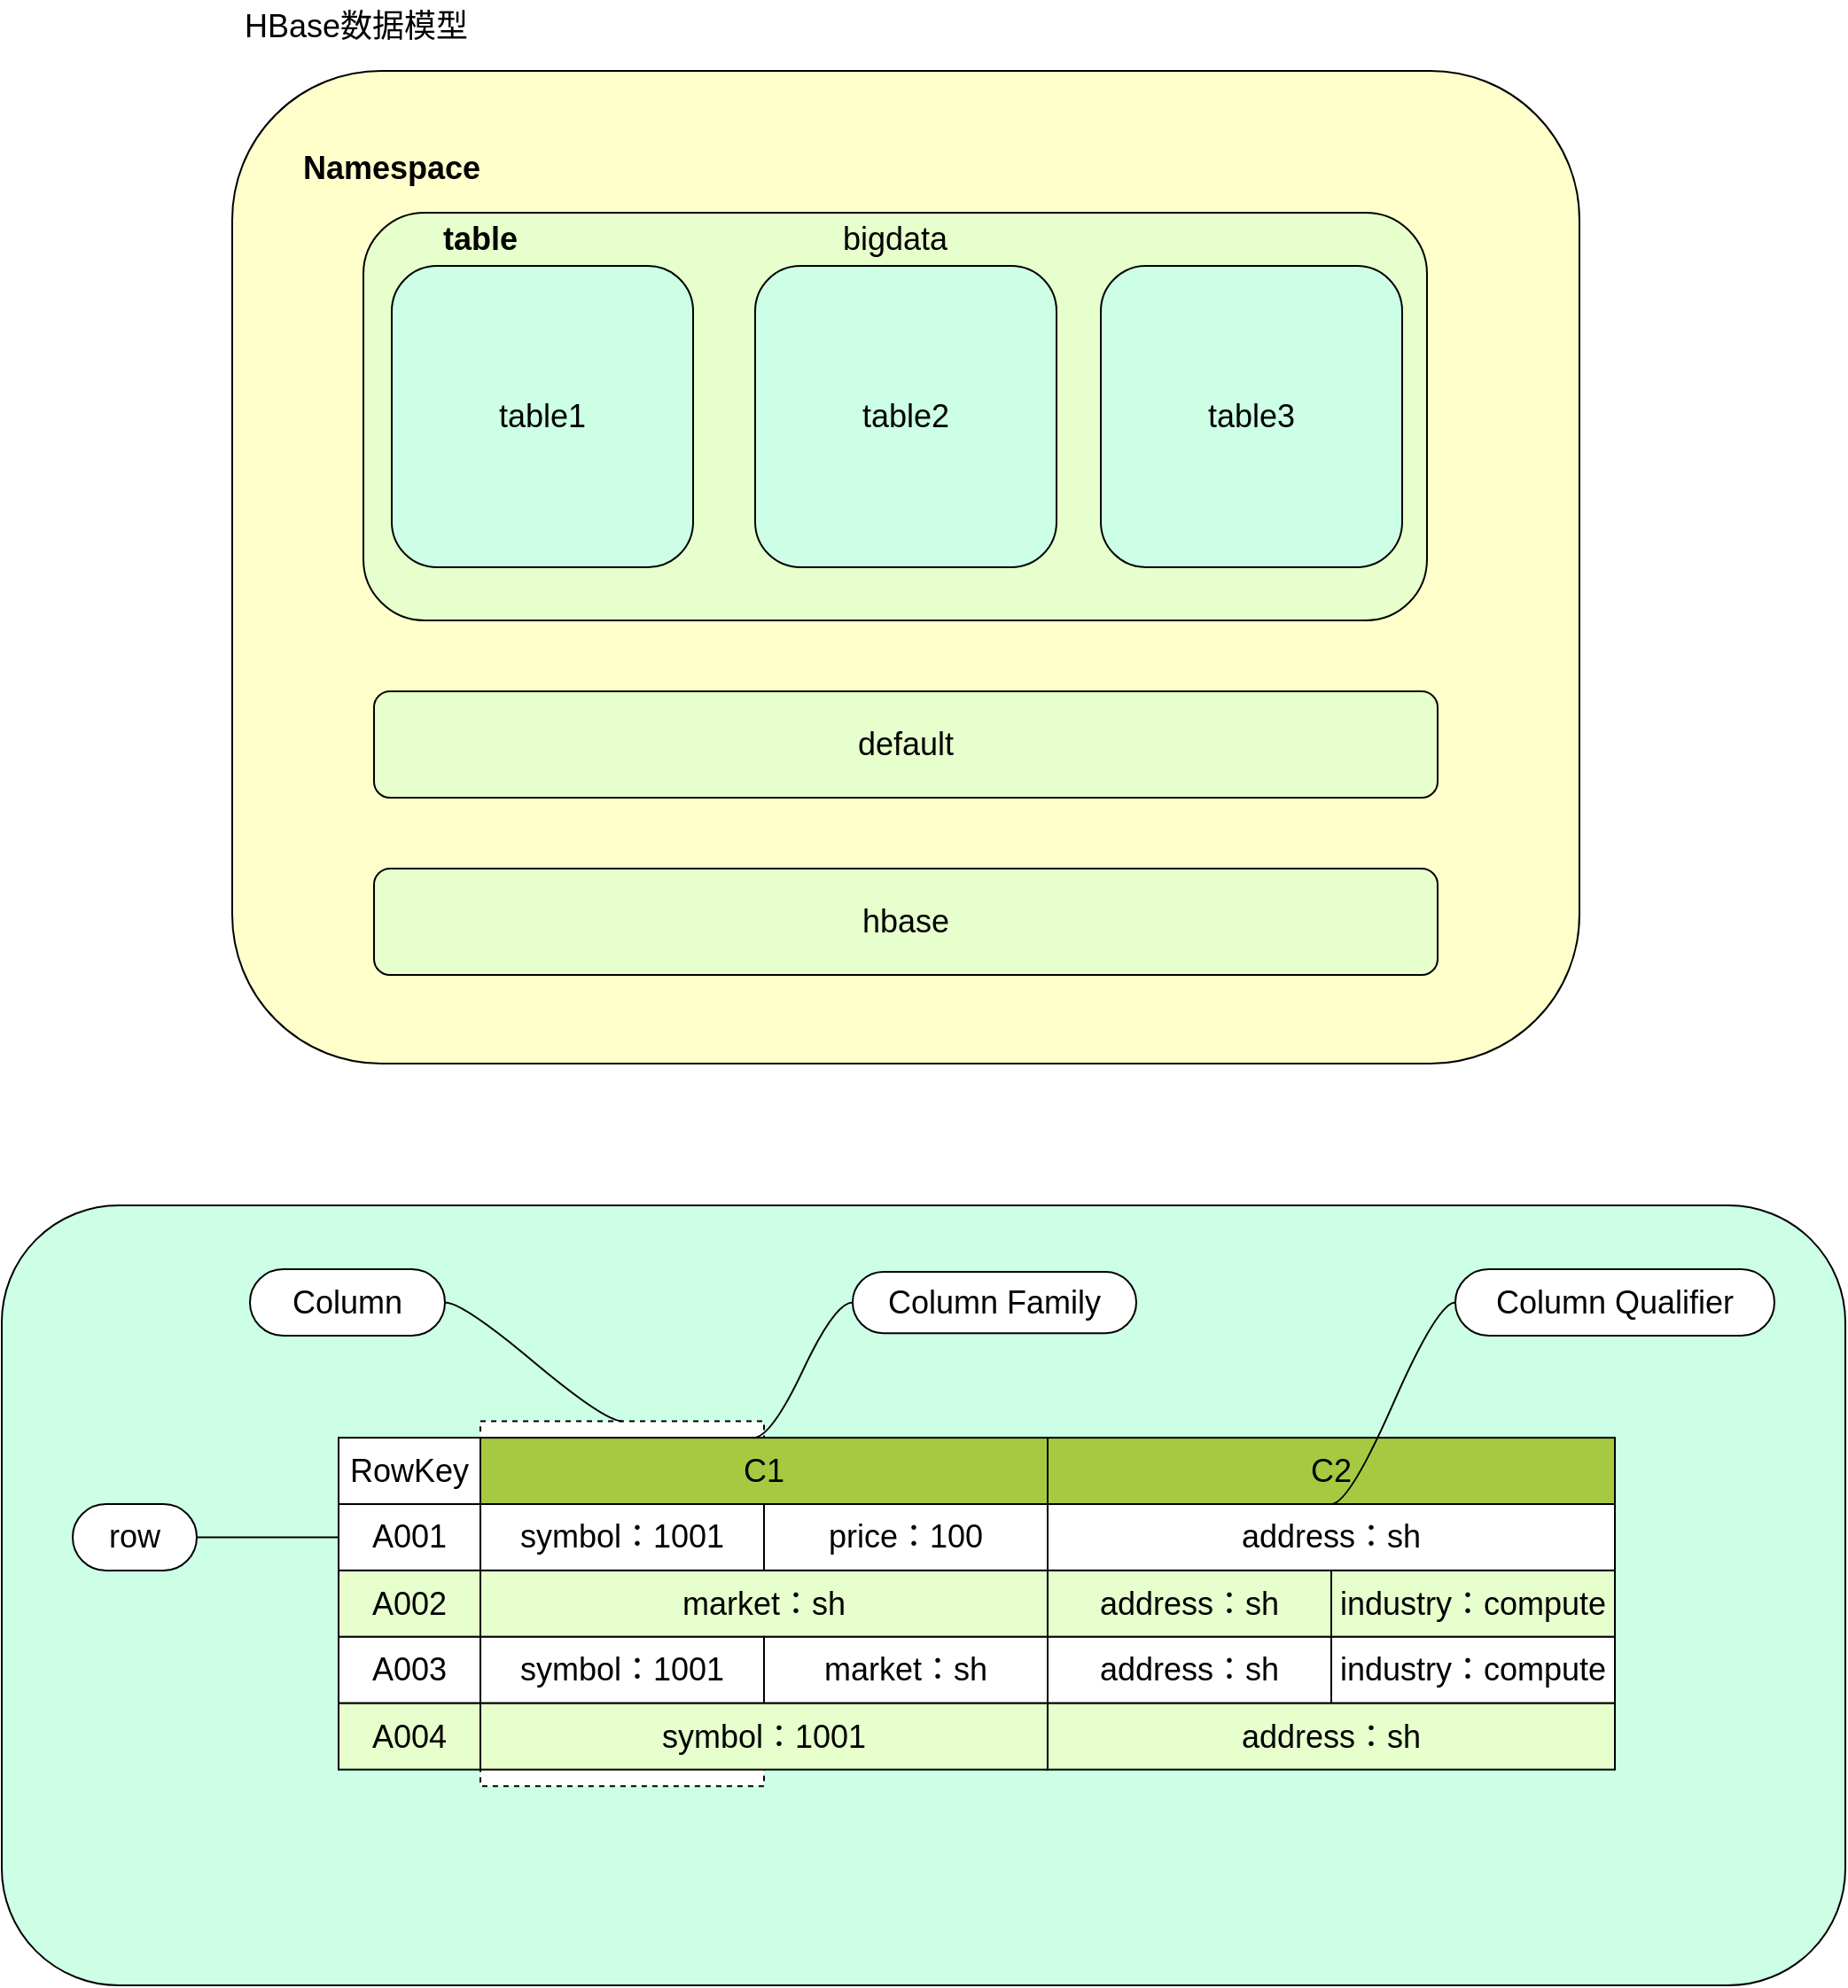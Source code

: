 <mxfile version="22.1.17" type="github" pages="6">
  <diagram name="hbase数据模型" id="8cgrmLcbq0KiKvhiipVd">
    <mxGraphModel dx="2572" dy="1115" grid="1" gridSize="10" guides="1" tooltips="1" connect="1" arrows="1" fold="1" page="1" pageScale="1" pageWidth="827" pageHeight="1169" math="0" shadow="0">
      <root>
        <mxCell id="0" />
        <mxCell id="1" parent="0" />
        <mxCell id="kyXKzNRfWpc8Jk6LLHsm-167" value="" style="group" vertex="1" connectable="0" parent="1">
          <mxGeometry x="-90" y="680" width="1040" height="440" as="geometry" />
        </mxCell>
        <mxCell id="kyXKzNRfWpc8Jk6LLHsm-166" value="" style="rounded=1;whiteSpace=wrap;html=1;fillColor=#CCFFE6;" vertex="1" parent="kyXKzNRfWpc8Jk6LLHsm-167">
          <mxGeometry width="1040" height="440" as="geometry" />
        </mxCell>
        <mxCell id="kyXKzNRfWpc8Jk6LLHsm-162" value="" style="rounded=0;whiteSpace=wrap;html=1;dashed=1;" vertex="1" parent="kyXKzNRfWpc8Jk6LLHsm-167">
          <mxGeometry x="270" y="121.702" width="160" height="205.957" as="geometry" />
        </mxCell>
        <mxCell id="kyXKzNRfWpc8Jk6LLHsm-150" value="" style="group" vertex="1" connectable="0" parent="kyXKzNRfWpc8Jk6LLHsm-167">
          <mxGeometry x="190" y="131.064" width="720" height="187.234" as="geometry" />
        </mxCell>
        <mxCell id="kyXKzNRfWpc8Jk6LLHsm-119" value="&lt;font style=&quot;font-size: 18px;&quot;&gt;C1&lt;/font&gt;" style="rounded=0;whiteSpace=wrap;html=1;fillColor=#A7C942;" vertex="1" parent="kyXKzNRfWpc8Jk6LLHsm-150">
          <mxGeometry x="80" width="320" height="37.447" as="geometry" />
        </mxCell>
        <mxCell id="kyXKzNRfWpc8Jk6LLHsm-122" value="&lt;font style=&quot;font-size: 18px;&quot;&gt;symbol：1001&lt;/font&gt;" style="rounded=0;whiteSpace=wrap;html=1;" vertex="1" parent="kyXKzNRfWpc8Jk6LLHsm-150">
          <mxGeometry x="80" y="37.447" width="160" height="37.447" as="geometry" />
        </mxCell>
        <mxCell id="kyXKzNRfWpc8Jk6LLHsm-123" value="&lt;font style=&quot;font-size: 18px;&quot;&gt;price：100&lt;/font&gt;" style="rounded=0;whiteSpace=wrap;html=1;" vertex="1" parent="kyXKzNRfWpc8Jk6LLHsm-150">
          <mxGeometry x="240" y="37.447" width="160" height="37.447" as="geometry" />
        </mxCell>
        <mxCell id="kyXKzNRfWpc8Jk6LLHsm-127" value="A001" style="rounded=0;whiteSpace=wrap;html=1;fontSize=18;" vertex="1" parent="kyXKzNRfWpc8Jk6LLHsm-150">
          <mxGeometry y="37.447" width="80" height="37.447" as="geometry" />
        </mxCell>
        <mxCell id="kyXKzNRfWpc8Jk6LLHsm-128" value="A002" style="rounded=0;whiteSpace=wrap;html=1;fontSize=18;fillColor=#E6FFCC;" vertex="1" parent="kyXKzNRfWpc8Jk6LLHsm-150">
          <mxGeometry y="74.894" width="80" height="37.447" as="geometry" />
        </mxCell>
        <mxCell id="kyXKzNRfWpc8Jk6LLHsm-129" value="A003" style="rounded=0;whiteSpace=wrap;html=1;fontSize=18;" vertex="1" parent="kyXKzNRfWpc8Jk6LLHsm-150">
          <mxGeometry y="112.34" width="80" height="37.447" as="geometry" />
        </mxCell>
        <mxCell id="kyXKzNRfWpc8Jk6LLHsm-130" value="A004" style="rounded=0;whiteSpace=wrap;html=1;fontSize=18;fillColor=#E6FFCC;" vertex="1" parent="kyXKzNRfWpc8Jk6LLHsm-150">
          <mxGeometry y="149.787" width="80" height="37.447" as="geometry" />
        </mxCell>
        <mxCell id="kyXKzNRfWpc8Jk6LLHsm-132" value="&lt;font style=&quot;font-size: 18px;&quot;&gt;market：sh&lt;/font&gt;" style="rounded=0;whiteSpace=wrap;html=1;fillColor=#E6FFCC;" vertex="1" parent="kyXKzNRfWpc8Jk6LLHsm-150">
          <mxGeometry x="80" y="74.894" width="320" height="37.447" as="geometry" />
        </mxCell>
        <mxCell id="kyXKzNRfWpc8Jk6LLHsm-136" value="&lt;font style=&quot;font-size: 18px;&quot;&gt;symbol：1001&lt;/font&gt;" style="rounded=0;whiteSpace=wrap;html=1;" vertex="1" parent="kyXKzNRfWpc8Jk6LLHsm-150">
          <mxGeometry x="80" y="112.34" width="160" height="37.447" as="geometry" />
        </mxCell>
        <mxCell id="kyXKzNRfWpc8Jk6LLHsm-137" value="&lt;font style=&quot;font-size: 18px;&quot;&gt;market：sh&lt;/font&gt;" style="rounded=0;whiteSpace=wrap;html=1;" vertex="1" parent="kyXKzNRfWpc8Jk6LLHsm-150">
          <mxGeometry x="240" y="112.34" width="160" height="37.447" as="geometry" />
        </mxCell>
        <mxCell id="kyXKzNRfWpc8Jk6LLHsm-144" value="&lt;font style=&quot;font-size: 18px;&quot;&gt;symbol：1001&lt;/font&gt;" style="rounded=0;whiteSpace=wrap;html=1;fillColor=#E6FFCC;" vertex="1" parent="kyXKzNRfWpc8Jk6LLHsm-150">
          <mxGeometry x="80" y="149.787" width="320" height="37.447" as="geometry" />
        </mxCell>
        <mxCell id="kyXKzNRfWpc8Jk6LLHsm-147" value="&lt;font style=&quot;font-size: 18px;&quot;&gt;RowKey&lt;/font&gt;" style="rounded=0;whiteSpace=wrap;html=1;" vertex="1" parent="kyXKzNRfWpc8Jk6LLHsm-150">
          <mxGeometry width="80" height="37.447" as="geometry" />
        </mxCell>
        <mxCell id="kyXKzNRfWpc8Jk6LLHsm-149" value="" style="group" vertex="1" connectable="0" parent="kyXKzNRfWpc8Jk6LLHsm-150">
          <mxGeometry x="400" width="320" height="187.234" as="geometry" />
        </mxCell>
        <mxCell id="kyXKzNRfWpc8Jk6LLHsm-121" value="&lt;font style=&quot;font-size: 18px;&quot;&gt;C2&lt;/font&gt;" style="rounded=0;whiteSpace=wrap;html=1;fillColor=#A7C942;" vertex="1" parent="kyXKzNRfWpc8Jk6LLHsm-149">
          <mxGeometry width="320" height="37.447" as="geometry" />
        </mxCell>
        <mxCell id="kyXKzNRfWpc8Jk6LLHsm-126" value="&lt;font style=&quot;font-size: 18px;&quot;&gt;address：sh&lt;/font&gt;" style="rounded=0;whiteSpace=wrap;html=1;" vertex="1" parent="kyXKzNRfWpc8Jk6LLHsm-149">
          <mxGeometry y="37.447" width="320" height="37.447" as="geometry" />
        </mxCell>
        <mxCell id="kyXKzNRfWpc8Jk6LLHsm-134" value="&lt;font style=&quot;font-size: 18px;&quot;&gt;address：sh&lt;/font&gt;" style="rounded=0;whiteSpace=wrap;html=1;fillColor=#E6FFCC;" vertex="1" parent="kyXKzNRfWpc8Jk6LLHsm-149">
          <mxGeometry y="74.894" width="160" height="37.447" as="geometry" />
        </mxCell>
        <mxCell id="kyXKzNRfWpc8Jk6LLHsm-135" value="&lt;font style=&quot;font-size: 18px;&quot;&gt;industry：compute&lt;/font&gt;" style="rounded=0;whiteSpace=wrap;html=1;fillColor=#E6FFCC;" vertex="1" parent="kyXKzNRfWpc8Jk6LLHsm-149">
          <mxGeometry x="160" y="74.894" width="160" height="37.447" as="geometry" />
        </mxCell>
        <mxCell id="kyXKzNRfWpc8Jk6LLHsm-140" value="&lt;font style=&quot;font-size: 18px;&quot;&gt;address：sh&lt;/font&gt;" style="rounded=0;whiteSpace=wrap;html=1;" vertex="1" parent="kyXKzNRfWpc8Jk6LLHsm-149">
          <mxGeometry y="112.34" width="160" height="37.447" as="geometry" />
        </mxCell>
        <mxCell id="kyXKzNRfWpc8Jk6LLHsm-141" value="&lt;font style=&quot;font-size: 18px;&quot;&gt;industry：compute&lt;/font&gt;" style="rounded=0;whiteSpace=wrap;html=1;" vertex="1" parent="kyXKzNRfWpc8Jk6LLHsm-149">
          <mxGeometry x="160" y="112.34" width="160" height="37.447" as="geometry" />
        </mxCell>
        <mxCell id="kyXKzNRfWpc8Jk6LLHsm-146" value="&lt;font style=&quot;font-size: 18px;&quot;&gt;address：sh&lt;/font&gt;" style="rounded=0;whiteSpace=wrap;html=1;fillColor=#E6FFCC;" vertex="1" parent="kyXKzNRfWpc8Jk6LLHsm-149">
          <mxGeometry y="149.787" width="320" height="37.447" as="geometry" />
        </mxCell>
        <mxCell id="kyXKzNRfWpc8Jk6LLHsm-154" value="&lt;font style=&quot;font-size: 18px;&quot;&gt;row&lt;/font&gt;" style="whiteSpace=wrap;html=1;rounded=1;arcSize=50;align=center;verticalAlign=middle;strokeWidth=1;autosize=1;spacing=4;treeFolding=1;treeMoving=1;newEdgeStyle={&quot;edgeStyle&quot;:&quot;entityRelationEdgeStyle&quot;,&quot;startArrow&quot;:&quot;none&quot;,&quot;endArrow&quot;:&quot;none&quot;,&quot;segment&quot;:10,&quot;curved&quot;:1,&quot;sourcePerimeterSpacing&quot;:0,&quot;targetPerimeterSpacing&quot;:0};" vertex="1" parent="kyXKzNRfWpc8Jk6LLHsm-167">
          <mxGeometry x="40" y="168.511" width="70" height="37.447" as="geometry" />
        </mxCell>
        <mxCell id="kyXKzNRfWpc8Jk6LLHsm-155" value="" style="edgeStyle=entityRelationEdgeStyle;startArrow=none;endArrow=none;segment=10;curved=1;sourcePerimeterSpacing=0;targetPerimeterSpacing=0;rounded=0;exitX=0;exitY=0.5;exitDx=0;exitDy=0;" edge="1" target="kyXKzNRfWpc8Jk6LLHsm-154" parent="kyXKzNRfWpc8Jk6LLHsm-167" source="kyXKzNRfWpc8Jk6LLHsm-127">
          <mxGeometry relative="1" as="geometry">
            <mxPoint x="410" y="440" as="sourcePoint" />
            <Array as="points">
              <mxPoint x="380" y="440" />
              <mxPoint x="340" y="440" />
            </Array>
          </mxGeometry>
        </mxCell>
        <mxCell id="kyXKzNRfWpc8Jk6LLHsm-156" value="&lt;p data-pm-slice=&quot;1 1 []&quot;&gt;&lt;font style=&quot;font-size: 18px;&quot;&gt;Column Family&lt;/font&gt;&lt;/p&gt;" style="whiteSpace=wrap;html=1;rounded=1;arcSize=50;align=center;verticalAlign=middle;strokeWidth=1;autosize=1;spacing=4;treeFolding=1;treeMoving=1;newEdgeStyle={&quot;edgeStyle&quot;:&quot;entityRelationEdgeStyle&quot;,&quot;startArrow&quot;:&quot;none&quot;,&quot;endArrow&quot;:&quot;none&quot;,&quot;segment&quot;:10,&quot;curved&quot;:1,&quot;sourcePerimeterSpacing&quot;:0,&quot;targetPerimeterSpacing&quot;:0};" vertex="1" parent="kyXKzNRfWpc8Jk6LLHsm-167">
          <mxGeometry x="480" y="37.447" width="160" height="34.638" as="geometry" />
        </mxCell>
        <mxCell id="kyXKzNRfWpc8Jk6LLHsm-157" value="" style="edgeStyle=entityRelationEdgeStyle;startArrow=none;endArrow=none;segment=10;curved=1;sourcePerimeterSpacing=0;targetPerimeterSpacing=0;rounded=0;exitX=0.5;exitY=0;exitDx=0;exitDy=0;" edge="1" target="kyXKzNRfWpc8Jk6LLHsm-156" parent="kyXKzNRfWpc8Jk6LLHsm-167">
          <mxGeometry relative="1" as="geometry">
            <mxPoint x="424" y="131.064" as="sourcePoint" />
          </mxGeometry>
        </mxCell>
        <mxCell id="kyXKzNRfWpc8Jk6LLHsm-158" value="&lt;p data-pm-slice=&quot;1 1 []&quot;&gt;&lt;font style=&quot;font-size: 18px;&quot;&gt;Column Qualifier&lt;/font&gt;&lt;/p&gt;" style="whiteSpace=wrap;html=1;rounded=1;arcSize=50;align=center;verticalAlign=middle;strokeWidth=1;autosize=1;spacing=4;treeFolding=1;treeMoving=1;newEdgeStyle={&quot;edgeStyle&quot;:&quot;entityRelationEdgeStyle&quot;,&quot;startArrow&quot;:&quot;none&quot;,&quot;endArrow&quot;:&quot;none&quot;,&quot;segment&quot;:10,&quot;curved&quot;:1,&quot;sourcePerimeterSpacing&quot;:0,&quot;targetPerimeterSpacing&quot;:0};" vertex="1" parent="kyXKzNRfWpc8Jk6LLHsm-167">
          <mxGeometry x="820" y="36.043" width="180" height="37.447" as="geometry" />
        </mxCell>
        <mxCell id="kyXKzNRfWpc8Jk6LLHsm-159" value="" style="edgeStyle=entityRelationEdgeStyle;startArrow=none;endArrow=none;segment=10;curved=1;sourcePerimeterSpacing=0;targetPerimeterSpacing=0;rounded=0;exitX=0.5;exitY=1;exitDx=0;exitDy=0;" edge="1" target="kyXKzNRfWpc8Jk6LLHsm-158" parent="kyXKzNRfWpc8Jk6LLHsm-167" source="kyXKzNRfWpc8Jk6LLHsm-121">
          <mxGeometry relative="1" as="geometry">
            <mxPoint x="360" y="104.851" as="sourcePoint" />
            <Array as="points">
              <mxPoint x="680" y="65.532" />
            </Array>
          </mxGeometry>
        </mxCell>
        <mxCell id="kyXKzNRfWpc8Jk6LLHsm-164" value="&lt;font style=&quot;font-size: 18px;&quot;&gt;Column&lt;/font&gt;" style="whiteSpace=wrap;html=1;rounded=1;arcSize=50;align=center;verticalAlign=middle;strokeWidth=1;autosize=1;spacing=4;treeFolding=1;treeMoving=1;newEdgeStyle={&quot;edgeStyle&quot;:&quot;entityRelationEdgeStyle&quot;,&quot;startArrow&quot;:&quot;none&quot;,&quot;endArrow&quot;:&quot;none&quot;,&quot;segment&quot;:10,&quot;curved&quot;:1,&quot;sourcePerimeterSpacing&quot;:0,&quot;targetPerimeterSpacing&quot;:0};" vertex="1" parent="kyXKzNRfWpc8Jk6LLHsm-167">
          <mxGeometry x="140" y="36.043" width="110" height="37.447" as="geometry" />
        </mxCell>
        <mxCell id="kyXKzNRfWpc8Jk6LLHsm-165" value="" style="edgeStyle=entityRelationEdgeStyle;startArrow=none;endArrow=none;segment=10;curved=1;sourcePerimeterSpacing=0;targetPerimeterSpacing=0;rounded=0;exitX=0.5;exitY=0;exitDx=0;exitDy=0;" edge="1" target="kyXKzNRfWpc8Jk6LLHsm-164" parent="kyXKzNRfWpc8Jk6LLHsm-167" source="kyXKzNRfWpc8Jk6LLHsm-162">
          <mxGeometry relative="1" as="geometry">
            <mxPoint x="335" y="73.957" as="sourcePoint" />
          </mxGeometry>
        </mxCell>
        <mxCell id="kyXKzNRfWpc8Jk6LLHsm-1" value="" style="rounded=1;whiteSpace=wrap;html=1;fillColor=#FFFFCC;" vertex="1" parent="1">
          <mxGeometry x="40" y="40" width="760" height="560" as="geometry" />
        </mxCell>
        <mxCell id="kyXKzNRfWpc8Jk6LLHsm-2" value="&lt;font style=&quot;font-size: 18px;&quot;&gt;HBase数据模型&lt;/font&gt;" style="text;html=1;strokeColor=none;fillColor=none;align=center;verticalAlign=middle;whiteSpace=wrap;rounded=0;" vertex="1" parent="1">
          <mxGeometry x="40" width="140" height="30" as="geometry" />
        </mxCell>
        <mxCell id="kyXKzNRfWpc8Jk6LLHsm-3" value="&lt;font style=&quot;font-size: 18px;&quot;&gt;&lt;b&gt;Namespace&lt;/b&gt;&lt;/font&gt;" style="text;html=1;strokeColor=none;fillColor=none;align=center;verticalAlign=middle;whiteSpace=wrap;rounded=0;" vertex="1" parent="1">
          <mxGeometry x="80" y="80" width="100" height="30" as="geometry" />
        </mxCell>
        <mxCell id="kyXKzNRfWpc8Jk6LLHsm-4" value="&lt;font style=&quot;font-size: 18px;&quot;&gt;hbase&lt;/font&gt;" style="rounded=1;whiteSpace=wrap;html=1;fillColor=#E6FFCC;" vertex="1" parent="1">
          <mxGeometry x="120" y="490" width="600" height="60" as="geometry" />
        </mxCell>
        <mxCell id="kyXKzNRfWpc8Jk6LLHsm-5" value="&lt;font style=&quot;font-size: 18px;&quot;&gt;default&lt;/font&gt;" style="rounded=1;whiteSpace=wrap;html=1;fillColor=#E6FFCC;" vertex="1" parent="1">
          <mxGeometry x="120" y="390" width="600" height="60" as="geometry" />
        </mxCell>
        <mxCell id="kyXKzNRfWpc8Jk6LLHsm-6" value="" style="rounded=1;whiteSpace=wrap;html=1;fillColor=#E6FFCC;" vertex="1" parent="1">
          <mxGeometry x="114" y="120" width="600" height="230" as="geometry" />
        </mxCell>
        <mxCell id="kyXKzNRfWpc8Jk6LLHsm-7" value="&lt;font style=&quot;font-size: 18px;&quot;&gt;bigdata&lt;/font&gt;" style="text;html=1;strokeColor=none;fillColor=none;align=center;verticalAlign=middle;whiteSpace=wrap;rounded=0;" vertex="1" parent="1">
          <mxGeometry x="384" y="120" width="60" height="30" as="geometry" />
        </mxCell>
        <mxCell id="kyXKzNRfWpc8Jk6LLHsm-9" value="&lt;font style=&quot;font-size: 18px;&quot;&gt;table1&lt;/font&gt;" style="rounded=1;whiteSpace=wrap;html=1;fillColor=#CCFFE6;" vertex="1" parent="1">
          <mxGeometry x="130" y="150" width="170" height="170" as="geometry" />
        </mxCell>
        <mxCell id="kyXKzNRfWpc8Jk6LLHsm-11" value="&lt;font style=&quot;font-size: 18px;&quot;&gt;&lt;b&gt;table&lt;/b&gt;&lt;/font&gt;" style="text;html=1;strokeColor=none;fillColor=none;align=center;verticalAlign=middle;whiteSpace=wrap;rounded=0;" vertex="1" parent="1">
          <mxGeometry x="150" y="120" width="60" height="30" as="geometry" />
        </mxCell>
        <mxCell id="kyXKzNRfWpc8Jk6LLHsm-74" value="&lt;font style=&quot;font-size: 18px;&quot;&gt;table2&lt;/font&gt;" style="rounded=1;whiteSpace=wrap;html=1;fillColor=#CCFFE6;" vertex="1" parent="1">
          <mxGeometry x="335" y="150" width="170" height="170" as="geometry" />
        </mxCell>
        <mxCell id="kyXKzNRfWpc8Jk6LLHsm-75" value="&lt;font style=&quot;font-size: 18px;&quot;&gt;table3&lt;/font&gt;" style="rounded=1;whiteSpace=wrap;html=1;fillColor=#CCFFE6;" vertex="1" parent="1">
          <mxGeometry x="530" y="150" width="170" height="170" as="geometry" />
        </mxCell>
      </root>
    </mxGraphModel>
  </diagram>
  <diagram id="vk2pJ3WZoUnN4YFYeQO2" name="hbase基础架构">
    <mxGraphModel dx="960" dy="1782" grid="1" gridSize="10" guides="1" tooltips="1" connect="1" arrows="1" fold="1" page="1" pageScale="1" pageWidth="827" pageHeight="1169" math="0" shadow="0">
      <root>
        <mxCell id="0" />
        <mxCell id="1" parent="0" />
        <mxCell id="NspbnQ1B0WOLYaC5rCaX-32" value="" style="rounded=1;whiteSpace=wrap;html=1;fillColor=#dae8fc;strokeColor=#6c8ebf;" vertex="1" parent="1">
          <mxGeometry y="-280" width="880" height="680" as="geometry" />
        </mxCell>
        <mxCell id="NspbnQ1B0WOLYaC5rCaX-1" value="&lt;font style=&quot;font-size: 18px;&quot;&gt;HDFS&lt;/font&gt;" style="rounded=1;whiteSpace=wrap;html=1;fillColor=#f5f5f5;fontColor=#333333;strokeColor=#666666;" vertex="1" parent="1">
          <mxGeometry x="40" y="320" width="800" height="40" as="geometry" />
        </mxCell>
        <mxCell id="NspbnQ1B0WOLYaC5rCaX-12" style="rounded=0;orthogonalLoop=1;jettySize=auto;html=1;entryX=0.5;entryY=1;entryDx=0;entryDy=0;dashed=1;exitX=0.5;exitY=0;exitDx=0;exitDy=0;strokeColor=#66B2FF;" edge="1" parent="1" source="NspbnQ1B0WOLYaC5rCaX-2" target="NspbnQ1B0WOLYaC5rCaX-8">
          <mxGeometry relative="1" as="geometry" />
        </mxCell>
        <mxCell id="NspbnQ1B0WOLYaC5rCaX-20" value="&lt;font style=&quot;font-size: 18px;&quot;&gt;定时发送心跳&lt;/font&gt;" style="edgeLabel;html=1;align=center;verticalAlign=middle;resizable=0;points=[];" vertex="1" connectable="0" parent="NspbnQ1B0WOLYaC5rCaX-12">
          <mxGeometry x="0.301" y="1" relative="1" as="geometry">
            <mxPoint x="-22" y="7" as="offset" />
          </mxGeometry>
        </mxCell>
        <mxCell id="NspbnQ1B0WOLYaC5rCaX-2" value="&lt;font style=&quot;font-size: 18px;&quot;&gt;Region Server&lt;/font&gt;" style="rounded=1;whiteSpace=wrap;html=1;fillColor=#d5e8d4;strokeColor=#82b366;" vertex="1" parent="1">
          <mxGeometry x="40" y="200" width="240" height="80" as="geometry" />
        </mxCell>
        <mxCell id="NspbnQ1B0WOLYaC5rCaX-6" style="edgeStyle=orthogonalEdgeStyle;rounded=0;orthogonalLoop=1;jettySize=auto;html=1;entryX=0.5;entryY=0;entryDx=0;entryDy=0;" edge="1" parent="1" source="NspbnQ1B0WOLYaC5rCaX-3" target="NspbnQ1B0WOLYaC5rCaX-1">
          <mxGeometry relative="1" as="geometry" />
        </mxCell>
        <mxCell id="NspbnQ1B0WOLYaC5rCaX-14" style="edgeStyle=orthogonalEdgeStyle;rounded=0;orthogonalLoop=1;jettySize=auto;html=1;entryX=0.5;entryY=1;entryDx=0;entryDy=0;dashed=1;strokeColor=#66B2FF;" edge="1" parent="1" source="NspbnQ1B0WOLYaC5rCaX-3" target="NspbnQ1B0WOLYaC5rCaX-8">
          <mxGeometry relative="1" as="geometry" />
        </mxCell>
        <mxCell id="NspbnQ1B0WOLYaC5rCaX-19" value="&lt;font style=&quot;font-size: 18px;&quot;&gt;定时发送心跳&lt;/font&gt;" style="edgeLabel;html=1;align=center;verticalAlign=middle;resizable=0;points=[];" vertex="1" connectable="0" parent="NspbnQ1B0WOLYaC5rCaX-14">
          <mxGeometry x="0.431" y="-1" relative="1" as="geometry">
            <mxPoint x="-1" y="22" as="offset" />
          </mxGeometry>
        </mxCell>
        <mxCell id="NspbnQ1B0WOLYaC5rCaX-3" value="&lt;font style=&quot;font-size: 18px;&quot;&gt;Region Server&lt;/font&gt;" style="rounded=1;whiteSpace=wrap;html=1;fillColor=#d5e8d4;strokeColor=#82b366;" vertex="1" parent="1">
          <mxGeometry x="320" y="200" width="240" height="80" as="geometry" />
        </mxCell>
        <mxCell id="NspbnQ1B0WOLYaC5rCaX-13" style="rounded=0;orthogonalLoop=1;jettySize=auto;html=1;entryX=0.5;entryY=1;entryDx=0;entryDy=0;dashed=1;exitX=0.5;exitY=0;exitDx=0;exitDy=0;strokeColor=#66B2FF;" edge="1" parent="1" source="NspbnQ1B0WOLYaC5rCaX-4" target="NspbnQ1B0WOLYaC5rCaX-8">
          <mxGeometry relative="1" as="geometry" />
        </mxCell>
        <mxCell id="NspbnQ1B0WOLYaC5rCaX-21" value="&lt;font style=&quot;font-size: 18px;&quot;&gt;定时发送心跳&lt;/font&gt;" style="edgeLabel;html=1;align=center;verticalAlign=middle;resizable=0;points=[];" vertex="1" connectable="0" parent="NspbnQ1B0WOLYaC5rCaX-13">
          <mxGeometry x="0.273" y="1" relative="1" as="geometry">
            <mxPoint x="19" y="2" as="offset" />
          </mxGeometry>
        </mxCell>
        <mxCell id="NspbnQ1B0WOLYaC5rCaX-4" value="&lt;font style=&quot;font-size: 18px;&quot;&gt;Region Server&lt;/font&gt;" style="rounded=1;whiteSpace=wrap;html=1;fillColor=#d5e8d4;strokeColor=#82b366;" vertex="1" parent="1">
          <mxGeometry x="600" y="200" width="240" height="80" as="geometry" />
        </mxCell>
        <mxCell id="NspbnQ1B0WOLYaC5rCaX-5" style="edgeStyle=orthogonalEdgeStyle;rounded=0;orthogonalLoop=1;jettySize=auto;html=1;entryX=0.153;entryY=-0.083;entryDx=0;entryDy=0;entryPerimeter=0;" edge="1" parent="1" source="NspbnQ1B0WOLYaC5rCaX-2" target="NspbnQ1B0WOLYaC5rCaX-1">
          <mxGeometry relative="1" as="geometry" />
        </mxCell>
        <mxCell id="NspbnQ1B0WOLYaC5rCaX-7" style="edgeStyle=orthogonalEdgeStyle;rounded=0;orthogonalLoop=1;jettySize=auto;html=1;entryX=0.852;entryY=0;entryDx=0;entryDy=0;entryPerimeter=0;" edge="1" parent="1" source="NspbnQ1B0WOLYaC5rCaX-4" target="NspbnQ1B0WOLYaC5rCaX-1">
          <mxGeometry relative="1" as="geometry" />
        </mxCell>
        <mxCell id="NspbnQ1B0WOLYaC5rCaX-8" value="&lt;font style=&quot;font-size: 18px;&quot;&gt;Zookeeper集群&lt;/font&gt;" style="rounded=1;whiteSpace=wrap;html=1;fillColor=#ffe6cc;strokeColor=#d79b00;" vertex="1" parent="1">
          <mxGeometry x="360" y="-120" width="160" height="80" as="geometry" />
        </mxCell>
        <mxCell id="NspbnQ1B0WOLYaC5rCaX-23" style="edgeStyle=orthogonalEdgeStyle;rounded=0;orthogonalLoop=1;jettySize=auto;html=1;entryX=1;entryY=0.5;entryDx=0;entryDy=0;" edge="1" parent="1" source="NspbnQ1B0WOLYaC5rCaX-9" target="NspbnQ1B0WOLYaC5rCaX-8">
          <mxGeometry relative="1" as="geometry" />
        </mxCell>
        <mxCell id="NspbnQ1B0WOLYaC5rCaX-24" style="edgeStyle=orthogonalEdgeStyle;rounded=0;orthogonalLoop=1;jettySize=auto;html=1;entryX=0.5;entryY=1;entryDx=0;entryDy=0;" edge="1" parent="1" source="NspbnQ1B0WOLYaC5rCaX-9" target="NspbnQ1B0WOLYaC5rCaX-10">
          <mxGeometry relative="1" as="geometry" />
        </mxCell>
        <mxCell id="NspbnQ1B0WOLYaC5rCaX-25" style="edgeStyle=orthogonalEdgeStyle;rounded=0;orthogonalLoop=1;jettySize=auto;html=1;strokeColor=#6666FF;" edge="1" parent="1" source="NspbnQ1B0WOLYaC5rCaX-9">
          <mxGeometry relative="1" as="geometry">
            <mxPoint x="720" y="190" as="targetPoint" />
          </mxGeometry>
        </mxCell>
        <mxCell id="NspbnQ1B0WOLYaC5rCaX-26" value="&lt;font style=&quot;font-size: 18px;&quot;&gt;DDL&lt;/font&gt;" style="edgeLabel;html=1;align=center;verticalAlign=middle;resizable=0;points=[];" vertex="1" connectable="0" parent="NspbnQ1B0WOLYaC5rCaX-25">
          <mxGeometry x="-0.21" y="1" relative="1" as="geometry">
            <mxPoint as="offset" />
          </mxGeometry>
        </mxCell>
        <mxCell id="NspbnQ1B0WOLYaC5rCaX-27" style="rounded=0;orthogonalLoop=1;jettySize=auto;html=1;entryX=0.5;entryY=0;entryDx=0;entryDy=0;exitX=0.5;exitY=1;exitDx=0;exitDy=0;strokeColor=#6666FF;" edge="1" parent="1" source="NspbnQ1B0WOLYaC5rCaX-9" target="NspbnQ1B0WOLYaC5rCaX-3">
          <mxGeometry relative="1" as="geometry" />
        </mxCell>
        <mxCell id="NspbnQ1B0WOLYaC5rCaX-28" value="&lt;font style=&quot;font-size: 18px;&quot;&gt;DDL&lt;/font&gt;" style="edgeLabel;html=1;align=center;verticalAlign=middle;resizable=0;points=[];" vertex="1" connectable="0" parent="NspbnQ1B0WOLYaC5rCaX-27">
          <mxGeometry x="-0.471" y="-1" relative="1" as="geometry">
            <mxPoint x="4" as="offset" />
          </mxGeometry>
        </mxCell>
        <mxCell id="NspbnQ1B0WOLYaC5rCaX-29" style="rounded=0;orthogonalLoop=1;jettySize=auto;html=1;entryX=0.5;entryY=0;entryDx=0;entryDy=0;exitX=0.5;exitY=1;exitDx=0;exitDy=0;fillColor=#3333FF;strokeColor=#6666FF;" edge="1" parent="1" source="NspbnQ1B0WOLYaC5rCaX-9" target="NspbnQ1B0WOLYaC5rCaX-2">
          <mxGeometry relative="1" as="geometry" />
        </mxCell>
        <mxCell id="NspbnQ1B0WOLYaC5rCaX-30" value="&lt;font style=&quot;font-size: 18px;&quot;&gt;DDL&lt;/font&gt;" style="edgeLabel;html=1;align=center;verticalAlign=middle;resizable=0;points=[];" vertex="1" connectable="0" parent="NspbnQ1B0WOLYaC5rCaX-29">
          <mxGeometry x="-0.562" y="-2" relative="1" as="geometry">
            <mxPoint x="-1" as="offset" />
          </mxGeometry>
        </mxCell>
        <mxCell id="NspbnQ1B0WOLYaC5rCaX-9" value="&lt;font style=&quot;font-size: 18px;&quot;&gt;Master(主)&lt;/font&gt;" style="rounded=1;whiteSpace=wrap;html=1;fillColor=#f8cecc;strokeColor=#b85450;" vertex="1" parent="1">
          <mxGeometry x="640" y="-120" width="160" height="80" as="geometry" />
        </mxCell>
        <mxCell id="NspbnQ1B0WOLYaC5rCaX-10" value="&lt;font style=&quot;font-size: 18px;&quot;&gt;Master(副)&lt;/font&gt;" style="rounded=1;whiteSpace=wrap;html=1;fillColor=#f8cecc;strokeColor=#b85450;" vertex="1" parent="1">
          <mxGeometry x="640" y="-250" width="160" height="80" as="geometry" />
        </mxCell>
        <mxCell id="NspbnQ1B0WOLYaC5rCaX-16" style="edgeStyle=orthogonalEdgeStyle;rounded=0;orthogonalLoop=1;jettySize=auto;html=1;entryX=0;entryY=0.5;entryDx=0;entryDy=0;" edge="1" parent="1" source="NspbnQ1B0WOLYaC5rCaX-11" target="NspbnQ1B0WOLYaC5rCaX-8">
          <mxGeometry relative="1" as="geometry" />
        </mxCell>
        <mxCell id="NspbnQ1B0WOLYaC5rCaX-17" style="edgeStyle=orthogonalEdgeStyle;rounded=0;orthogonalLoop=1;jettySize=auto;html=1;entryX=0.5;entryY=0;entryDx=0;entryDy=0;" edge="1" parent="1" source="NspbnQ1B0WOLYaC5rCaX-11" target="NspbnQ1B0WOLYaC5rCaX-2">
          <mxGeometry relative="1" as="geometry" />
        </mxCell>
        <mxCell id="NspbnQ1B0WOLYaC5rCaX-18" value="&lt;font style=&quot;font-size: 18px;&quot;&gt;请求Region Server&lt;/font&gt;" style="edgeLabel;html=1;align=center;verticalAlign=middle;resizable=0;points=[];" vertex="1" connectable="0" parent="NspbnQ1B0WOLYaC5rCaX-17">
          <mxGeometry x="-0.211" y="1" relative="1" as="geometry">
            <mxPoint as="offset" />
          </mxGeometry>
        </mxCell>
        <mxCell id="NspbnQ1B0WOLYaC5rCaX-11" value="&lt;font style=&quot;font-size: 18px;&quot;&gt;HBase 客户端&lt;/font&gt;" style="rounded=1;whiteSpace=wrap;html=1;fillColor=#e1d5e7;strokeColor=#9673a6;" vertex="1" parent="1">
          <mxGeometry x="80" y="-120" width="160" height="80" as="geometry" />
        </mxCell>
      </root>
    </mxGraphModel>
  </diagram>
  <diagram id="wFD8KtY5k_MyBRyp2J19" name="master架构">
    <mxGraphModel dx="960" dy="613" grid="1" gridSize="10" guides="1" tooltips="1" connect="1" arrows="1" fold="1" page="1" pageScale="1" pageWidth="827" pageHeight="1169" math="0" shadow="0">
      <root>
        <mxCell id="0" />
        <mxCell id="1" parent="0" />
      </root>
    </mxGraphModel>
  </diagram>
  <diagram id="Rikthz8J_R2gOsOH96y-" name="regionserver架构">
    <mxGraphModel dx="960" dy="613" grid="1" gridSize="10" guides="1" tooltips="1" connect="1" arrows="1" fold="1" page="1" pageScale="1" pageWidth="827" pageHeight="1169" math="0" shadow="0">
      <root>
        <mxCell id="0" />
        <mxCell id="1" parent="0" />
        <mxCell id="N2rGAJ0ej5CMfQrszLP4-1" value="" style="rounded=1;whiteSpace=wrap;html=1;fillColor=#f5f5f5;fontColor=#333333;strokeColor=#666666;" vertex="1" parent="1">
          <mxGeometry x="40" y="40" width="760" height="560" as="geometry" />
        </mxCell>
        <mxCell id="N2rGAJ0ej5CMfQrszLP4-2" value="&lt;font style=&quot;font-size: 18px;&quot;&gt;Region Server&lt;/font&gt;" style="text;html=1;strokeColor=none;fillColor=none;align=center;verticalAlign=middle;whiteSpace=wrap;rounded=0;" vertex="1" parent="1">
          <mxGeometry x="80" y="50" width="120" height="30" as="geometry" />
        </mxCell>
        <mxCell id="N2rGAJ0ej5CMfQrszLP4-3" value="" style="rounded=1;whiteSpace=wrap;html=1;fillColor=#dae8fc;strokeColor=#6c8ebf;" vertex="1" parent="1">
          <mxGeometry x="190" y="120" width="570" height="360" as="geometry" />
        </mxCell>
        <mxCell id="N2rGAJ0ej5CMfQrszLP4-4" value="&lt;font style=&quot;font-size: 18px;&quot;&gt;Region2&lt;/font&gt;" style="rounded=1;whiteSpace=wrap;html=1;fillColor=#dae8fc;strokeColor=#6c8ebf;" vertex="1" parent="1">
          <mxGeometry x="190" y="490" width="570" height="70" as="geometry" />
        </mxCell>
        <mxCell id="N2rGAJ0ej5CMfQrszLP4-5" value="&lt;font style=&quot;font-size: 18px;&quot;&gt;Region1&lt;/font&gt;" style="text;html=1;strokeColor=none;fillColor=none;align=center;verticalAlign=middle;whiteSpace=wrap;rounded=0;" vertex="1" parent="1">
          <mxGeometry x="240" y="120" width="60" height="30" as="geometry" />
        </mxCell>
        <mxCell id="N2rGAJ0ej5CMfQrszLP4-6" value="&lt;font style=&quot;font-size: 18px;&quot;&gt;HLog&lt;/font&gt;" style="rounded=1;whiteSpace=wrap;html=1;fillColor=#d5e8d4;strokeColor=#82b366;" vertex="1" parent="1">
          <mxGeometry x="60" y="120" width="120" height="210" as="geometry" />
        </mxCell>
        <mxCell id="N2rGAJ0ej5CMfQrszLP4-7" value="&lt;font style=&quot;font-size: 18px;&quot;&gt;Block Cache&lt;/font&gt;" style="rounded=1;whiteSpace=wrap;html=1;fillColor=#ffe6cc;strokeColor=#d79b00;" vertex="1" parent="1">
          <mxGeometry x="60" y="350" width="120" height="210" as="geometry" />
        </mxCell>
        <mxCell id="N2rGAJ0ej5CMfQrszLP4-8" value="" style="rounded=1;whiteSpace=wrap;html=1;fillColor=#fff2cc;strokeColor=#d6b656;" vertex="1" parent="1">
          <mxGeometry x="210" y="200" width="260" height="220" as="geometry" />
        </mxCell>
        <mxCell id="N2rGAJ0ej5CMfQrszLP4-9" value="" style="rounded=1;whiteSpace=wrap;html=1;fillColor=#fff2cc;strokeColor=#d6b656;" vertex="1" parent="1">
          <mxGeometry x="480" y="200" width="260" height="220" as="geometry" />
        </mxCell>
        <mxCell id="N2rGAJ0ej5CMfQrszLP4-10" value="&lt;font style=&quot;font-size: 18px;&quot;&gt;store1&lt;/font&gt;" style="text;html=1;strokeColor=none;fillColor=none;align=center;verticalAlign=middle;whiteSpace=wrap;rounded=0;" vertex="1" parent="1">
          <mxGeometry x="230" y="200" width="60" height="30" as="geometry" />
        </mxCell>
        <mxCell id="N2rGAJ0ej5CMfQrszLP4-11" value="&lt;font style=&quot;font-size: 18px;&quot;&gt;MemStore&lt;/font&gt;" style="rounded=1;whiteSpace=wrap;html=1;fillColor=#f8cecc;strokeColor=#b85450;" vertex="1" parent="1">
          <mxGeometry x="235" y="240" width="210" height="60" as="geometry" />
        </mxCell>
        <mxCell id="N2rGAJ0ej5CMfQrszLP4-12" value="&lt;font style=&quot;font-size: 18px;&quot;&gt;store2&lt;/font&gt;" style="text;html=1;strokeColor=none;fillColor=none;align=center;verticalAlign=middle;whiteSpace=wrap;rounded=0;" vertex="1" parent="1">
          <mxGeometry x="500" y="200" width="60" height="30" as="geometry" />
        </mxCell>
        <mxCell id="N2rGAJ0ej5CMfQrszLP4-13" value="&lt;font style=&quot;font-size: 18px;&quot;&gt;MemStore&lt;/font&gt;" style="rounded=1;whiteSpace=wrap;html=1;fillColor=#f8cecc;strokeColor=#b85450;" vertex="1" parent="1">
          <mxGeometry x="500" y="240" width="210" height="60" as="geometry" />
        </mxCell>
        <mxCell id="N2rGAJ0ej5CMfQrszLP4-14" value="&lt;font style=&quot;font-size: 18px;&quot;&gt;storeFile&lt;/font&gt;" style="rounded=1;whiteSpace=wrap;html=1;fillColor=#e1d5e7;strokeColor=#9673a6;" vertex="1" parent="1">
          <mxGeometry x="235" y="310" width="95" height="90" as="geometry" />
        </mxCell>
        <mxCell id="N2rGAJ0ej5CMfQrszLP4-15" value="&lt;font style=&quot;font-size: 18px;&quot;&gt;storeFile&lt;/font&gt;" style="rounded=1;whiteSpace=wrap;html=1;fillColor=#e1d5e7;strokeColor=#9673a6;" vertex="1" parent="1">
          <mxGeometry x="350" y="310" width="95" height="90" as="geometry" />
        </mxCell>
        <mxCell id="N2rGAJ0ej5CMfQrszLP4-16" value="&lt;font style=&quot;font-size: 18px;&quot;&gt;storeFile&lt;/font&gt;" style="rounded=1;whiteSpace=wrap;html=1;fillColor=#e1d5e7;strokeColor=#9673a6;" vertex="1" parent="1">
          <mxGeometry x="500" y="310" width="95" height="90" as="geometry" />
        </mxCell>
        <mxCell id="N2rGAJ0ej5CMfQrszLP4-17" value="&lt;font style=&quot;font-size: 18px;&quot;&gt;storeFile&lt;/font&gt;" style="rounded=1;whiteSpace=wrap;html=1;fillColor=#e1d5e7;strokeColor=#9673a6;" vertex="1" parent="1">
          <mxGeometry x="615" y="310" width="95" height="90" as="geometry" />
        </mxCell>
        <mxCell id="N2rGAJ0ej5CMfQrszLP4-18" value="HFile" style="rounded=1;whiteSpace=wrap;html=1;fillColor=#60a917;fontColor=#ffffff;strokeColor=#2D7600;" vertex="1" parent="1">
          <mxGeometry x="252.5" y="370" width="60" height="20" as="geometry" />
        </mxCell>
        <mxCell id="N2rGAJ0ej5CMfQrszLP4-19" value="HFile" style="rounded=1;whiteSpace=wrap;html=1;fillColor=#60a917;fontColor=#ffffff;strokeColor=#2D7600;" vertex="1" parent="1">
          <mxGeometry x="367.5" y="370" width="60" height="20" as="geometry" />
        </mxCell>
        <mxCell id="N2rGAJ0ej5CMfQrszLP4-20" value="HFile" style="rounded=1;whiteSpace=wrap;html=1;fillColor=#60a917;fontColor=#ffffff;strokeColor=#2D7600;" vertex="1" parent="1">
          <mxGeometry x="517.5" y="370" width="60" height="20" as="geometry" />
        </mxCell>
        <mxCell id="N2rGAJ0ej5CMfQrszLP4-21" value="HFile" style="rounded=1;whiteSpace=wrap;html=1;fillColor=#60a917;fontColor=#ffffff;strokeColor=#2D7600;" vertex="1" parent="1">
          <mxGeometry x="632.5" y="370" width="60" height="20" as="geometry" />
        </mxCell>
        <mxCell id="N2rGAJ0ej5CMfQrszLP4-22" value="&lt;font style=&quot;font-size: 18px;&quot;&gt;HDFS&lt;/font&gt;" style="rounded=1;whiteSpace=wrap;html=1;fillColor=#f5f5f5;fontColor=#333333;strokeColor=#666666;" vertex="1" parent="1">
          <mxGeometry x="40" y="640" width="760" height="80" as="geometry" />
        </mxCell>
        <mxCell id="N2rGAJ0ej5CMfQrszLP4-23" style="edgeStyle=orthogonalEdgeStyle;rounded=0;orthogonalLoop=1;jettySize=auto;html=1;entryX=0.318;entryY=0.017;entryDx=0;entryDy=0;entryPerimeter=0;dashed=1;" edge="1" parent="1" source="N2rGAJ0ej5CMfQrszLP4-18" target="N2rGAJ0ej5CMfQrszLP4-22">
          <mxGeometry relative="1" as="geometry" />
        </mxCell>
        <mxCell id="N2rGAJ0ej5CMfQrszLP4-24" style="edgeStyle=orthogonalEdgeStyle;rounded=0;orthogonalLoop=1;jettySize=auto;html=1;entryX=0.47;entryY=0.025;entryDx=0;entryDy=0;entryPerimeter=0;dashed=1;" edge="1" parent="1" source="N2rGAJ0ej5CMfQrszLP4-19" target="N2rGAJ0ej5CMfQrszLP4-22">
          <mxGeometry relative="1" as="geometry" />
        </mxCell>
        <mxCell id="N2rGAJ0ej5CMfQrszLP4-25" style="edgeStyle=orthogonalEdgeStyle;rounded=0;orthogonalLoop=1;jettySize=auto;html=1;entryX=0.669;entryY=0.025;entryDx=0;entryDy=0;entryPerimeter=0;dashed=1;" edge="1" parent="1" source="N2rGAJ0ej5CMfQrszLP4-20" target="N2rGAJ0ej5CMfQrszLP4-22">
          <mxGeometry relative="1" as="geometry" />
        </mxCell>
        <mxCell id="N2rGAJ0ej5CMfQrszLP4-26" style="edgeStyle=orthogonalEdgeStyle;rounded=0;orthogonalLoop=1;jettySize=auto;html=1;entryX=0.818;entryY=-0.017;entryDx=0;entryDy=0;entryPerimeter=0;dashed=1;" edge="1" parent="1" source="N2rGAJ0ej5CMfQrszLP4-21" target="N2rGAJ0ej5CMfQrszLP4-22">
          <mxGeometry relative="1" as="geometry" />
        </mxCell>
      </root>
    </mxGraphModel>
  </diagram>
  <diagram id="pyfRqNAvI0Y3obshXRys" name="读数据流程">
    <mxGraphModel dx="1280" dy="817" grid="1" gridSize="10" guides="1" tooltips="1" connect="1" arrows="1" fold="1" page="1" pageScale="1" pageWidth="827" pageHeight="1169" math="0" shadow="0">
      <root>
        <mxCell id="0" />
        <mxCell id="1" parent="0" />
        <mxCell id="6by1vbh_HFCaOZ1Mr5K5-4" style="edgeStyle=orthogonalEdgeStyle;rounded=0;orthogonalLoop=1;jettySize=auto;html=1;entryX=0;entryY=0.5;entryDx=0;entryDy=0;" edge="1" parent="1" source="6by1vbh_HFCaOZ1Mr5K5-1" target="6by1vbh_HFCaOZ1Mr5K5-2">
          <mxGeometry relative="1" as="geometry" />
        </mxCell>
        <mxCell id="6by1vbh_HFCaOZ1Mr5K5-18" style="edgeStyle=orthogonalEdgeStyle;rounded=0;orthogonalLoop=1;jettySize=auto;html=1;" edge="1" parent="1" source="6by1vbh_HFCaOZ1Mr5K5-1" target="6by1vbh_HFCaOZ1Mr5K5-5">
          <mxGeometry relative="1" as="geometry" />
        </mxCell>
        <mxCell id="6by1vbh_HFCaOZ1Mr5K5-20" style="edgeStyle=orthogonalEdgeStyle;rounded=0;orthogonalLoop=1;jettySize=auto;html=1;" edge="1" parent="1" source="6by1vbh_HFCaOZ1Mr5K5-1" target="6by1vbh_HFCaOZ1Mr5K5-12">
          <mxGeometry relative="1" as="geometry">
            <Array as="points">
              <mxPoint x="120" y="190" />
              <mxPoint x="660" y="190" />
            </Array>
          </mxGeometry>
        </mxCell>
        <mxCell id="6by1vbh_HFCaOZ1Mr5K5-1" value="&lt;font style=&quot;font-size: 18px;&quot;&gt;HBase 客户端&lt;/font&gt;" style="rounded=1;whiteSpace=wrap;html=1;fillColor=#dae8fc;strokeColor=#6c8ebf;" vertex="1" parent="1">
          <mxGeometry x="40" y="80" width="160" height="80" as="geometry" />
        </mxCell>
        <mxCell id="6by1vbh_HFCaOZ1Mr5K5-2" value="&lt;font style=&quot;font-size: 18px;&quot;&gt;Zookeeper集群&lt;/font&gt;" style="rounded=1;whiteSpace=wrap;html=1;fillColor=#d5e8d4;strokeColor=#82b366;" vertex="1" parent="1">
          <mxGeometry x="520" y="80" width="160" height="80" as="geometry" />
        </mxCell>
        <mxCell id="6by1vbh_HFCaOZ1Mr5K5-5" value="" style="rounded=1;whiteSpace=wrap;html=1;fillColor=#f5f5f5;fontColor=#333333;strokeColor=#666666;" vertex="1" parent="1">
          <mxGeometry x="40" y="280" width="360" height="200" as="geometry" />
        </mxCell>
        <mxCell id="6by1vbh_HFCaOZ1Mr5K5-8" value="&lt;font style=&quot;font-size: 18px;&quot;&gt;Region Server1&lt;/font&gt;" style="text;html=1;strokeColor=none;fillColor=none;align=center;verticalAlign=middle;whiteSpace=wrap;rounded=0;" vertex="1" parent="1">
          <mxGeometry x="70" y="280" width="130" height="30" as="geometry" />
        </mxCell>
        <mxCell id="6by1vbh_HFCaOZ1Mr5K5-10" value="&lt;font style=&quot;font-size: 18px;&quot;&gt;MemStore&lt;/font&gt;" style="rounded=1;whiteSpace=wrap;html=1;fillColor=#ffe6cc;strokeColor=#d79b00;" vertex="1" parent="1">
          <mxGeometry x="75" y="320" width="165" height="120" as="geometry" />
        </mxCell>
        <mxCell id="6by1vbh_HFCaOZ1Mr5K5-11" value="&lt;font style=&quot;font-size: 18px;&quot;&gt;Block Cache&lt;/font&gt;" style="rounded=1;whiteSpace=wrap;html=1;fillColor=#fff2cc;strokeColor=#d6b656;" vertex="1" parent="1">
          <mxGeometry x="260" y="320" width="120" height="120" as="geometry" />
        </mxCell>
        <mxCell id="6by1vbh_HFCaOZ1Mr5K5-12" value="" style="rounded=1;whiteSpace=wrap;html=1;fillColor=#f5f5f5;fontColor=#333333;strokeColor=#666666;" vertex="1" parent="1">
          <mxGeometry x="480" y="280" width="560" height="200" as="geometry" />
        </mxCell>
        <mxCell id="6by1vbh_HFCaOZ1Mr5K5-13" value="&lt;font style=&quot;font-size: 18px;&quot;&gt;Region Server2&lt;/font&gt;" style="text;html=1;strokeColor=none;fillColor=none;align=center;verticalAlign=middle;whiteSpace=wrap;rounded=0;" vertex="1" parent="1">
          <mxGeometry x="510" y="280" width="130" height="30" as="geometry" />
        </mxCell>
        <mxCell id="6by1vbh_HFCaOZ1Mr5K5-14" value="&lt;font style=&quot;font-size: 18px;&quot;&gt;MemStore&lt;/font&gt;" style="rounded=1;whiteSpace=wrap;html=1;fillColor=#ffe6cc;strokeColor=#d79b00;" vertex="1" parent="1">
          <mxGeometry x="515" y="400" width="285" height="40" as="geometry" />
        </mxCell>
        <mxCell id="6by1vbh_HFCaOZ1Mr5K5-15" value="&lt;font style=&quot;font-size: 18px;&quot;&gt;Block Cache&lt;/font&gt;" style="rounded=1;whiteSpace=wrap;html=1;fillColor=#fff2cc;strokeColor=#d6b656;" vertex="1" parent="1">
          <mxGeometry x="830" y="400" width="190" height="40" as="geometry" />
        </mxCell>
        <mxCell id="6by1vbh_HFCaOZ1Mr5K5-16" value="&lt;font style=&quot;font-size: 18px;&quot;&gt;1、访问zk，获得hbase:meta表所在的region server&lt;/font&gt;" style="text;html=1;strokeColor=none;fillColor=none;align=center;verticalAlign=middle;whiteSpace=wrap;rounded=0;" vertex="1" parent="1">
          <mxGeometry x="220" y="80" width="280" height="30" as="geometry" />
        </mxCell>
        <mxCell id="6by1vbh_HFCaOZ1Mr5K5-23" style="edgeStyle=orthogonalEdgeStyle;rounded=0;orthogonalLoop=1;jettySize=auto;html=1;entryX=0.5;entryY=1;entryDx=0;entryDy=0;curved=1;" edge="1" parent="1" source="6by1vbh_HFCaOZ1Mr5K5-17" target="6by1vbh_HFCaOZ1Mr5K5-15">
          <mxGeometry relative="1" as="geometry">
            <Array as="points">
              <mxPoint x="540" y="500" />
              <mxPoint x="925" y="500" />
            </Array>
          </mxGeometry>
        </mxCell>
        <mxCell id="6by1vbh_HFCaOZ1Mr5K5-17" value="&lt;font style=&quot;font-size: 18px;&quot;&gt;HDFS&lt;/font&gt;" style="rounded=1;whiteSpace=wrap;html=1;fillColor=#f5f5f5;fontColor=#333333;strokeColor=#666666;" vertex="1" parent="1">
          <mxGeometry x="40" y="520" width="1000" height="80" as="geometry" />
        </mxCell>
        <mxCell id="6by1vbh_HFCaOZ1Mr5K5-19" value="&lt;font style=&quot;font-size: 18px;&quot;&gt;2、访问region server获取元数据并找到&lt;br&gt;目标rowKey所在的region以及regionServer&lt;/font&gt;" style="text;html=1;align=center;verticalAlign=middle;resizable=0;points=[];autosize=1;strokeColor=none;fillColor=none;" vertex="1" parent="1">
          <mxGeometry x="40" y="220" width="360" height="60" as="geometry" />
        </mxCell>
        <mxCell id="6by1vbh_HFCaOZ1Mr5K5-21" value="&lt;font style=&quot;font-size: 18px;&quot;&gt;3、访问rowkey对应region所在的&lt;/font&gt;&lt;div&gt;&lt;font style=&quot;font-size: 18px;&quot;&gt;regionserver,发起读数据请求&lt;/font&gt;&lt;/div&gt;" style="text;html=1;align=center;verticalAlign=middle;resizable=0;points=[];autosize=1;strokeColor=none;fillColor=none;" vertex="1" parent="1">
          <mxGeometry x="525" y="215" width="280" height="60" as="geometry" />
        </mxCell>
        <mxCell id="6by1vbh_HFCaOZ1Mr5K5-22" value="&lt;font style=&quot;font-size: 18px;&quot;&gt;4、读取memstore、block cache、file三个文件的数据，然后合并返回给客户端）&lt;/font&gt;" style="text;html=1;strokeColor=none;fillColor=none;align=center;verticalAlign=middle;whiteSpace=wrap;rounded=0;" vertex="1" parent="1">
          <mxGeometry x="630" y="310" width="330" height="90" as="geometry" />
        </mxCell>
      </root>
    </mxGraphModel>
  </diagram>
  <diagram id="V0k4W82rh71HIKRQhDZa" name="写数据流程">
    <mxGraphModel dx="1200" dy="766" grid="1" gridSize="10" guides="1" tooltips="1" connect="1" arrows="1" fold="1" page="1" pageScale="1" pageWidth="827" pageHeight="1169" math="0" shadow="0">
      <root>
        <mxCell id="0" />
        <mxCell id="1" parent="0" />
        <mxCell id="r_7tqydbb73BQsETGo6O-1" style="edgeStyle=orthogonalEdgeStyle;rounded=0;orthogonalLoop=1;jettySize=auto;html=1;entryX=0;entryY=0.5;entryDx=0;entryDy=0;" edge="1" parent="1" source="r_7tqydbb73BQsETGo6O-4" target="r_7tqydbb73BQsETGo6O-5">
          <mxGeometry relative="1" as="geometry" />
        </mxCell>
        <mxCell id="r_7tqydbb73BQsETGo6O-2" style="edgeStyle=orthogonalEdgeStyle;rounded=0;orthogonalLoop=1;jettySize=auto;html=1;" edge="1" parent="1" source="r_7tqydbb73BQsETGo6O-4" target="r_7tqydbb73BQsETGo6O-6">
          <mxGeometry relative="1" as="geometry" />
        </mxCell>
        <mxCell id="r_7tqydbb73BQsETGo6O-3" style="edgeStyle=orthogonalEdgeStyle;rounded=0;orthogonalLoop=1;jettySize=auto;html=1;" edge="1" parent="1" source="r_7tqydbb73BQsETGo6O-4" target="r_7tqydbb73BQsETGo6O-10">
          <mxGeometry relative="1" as="geometry">
            <Array as="points">
              <mxPoint x="120" y="190" />
              <mxPoint x="660" y="190" />
            </Array>
          </mxGeometry>
        </mxCell>
        <mxCell id="r_7tqydbb73BQsETGo6O-4" value="&lt;font style=&quot;font-size: 18px;&quot;&gt;HBase 客户端&lt;/font&gt;" style="rounded=1;whiteSpace=wrap;html=1;fillColor=#dae8fc;strokeColor=#6c8ebf;" vertex="1" parent="1">
          <mxGeometry x="40" y="80" width="160" height="80" as="geometry" />
        </mxCell>
        <mxCell id="r_7tqydbb73BQsETGo6O-5" value="&lt;font style=&quot;font-size: 18px;&quot;&gt;Zookeeper集群&lt;/font&gt;" style="rounded=1;whiteSpace=wrap;html=1;fillColor=#d5e8d4;strokeColor=#82b366;" vertex="1" parent="1">
          <mxGeometry x="520" y="80" width="160" height="80" as="geometry" />
        </mxCell>
        <mxCell id="r_7tqydbb73BQsETGo6O-6" value="" style="rounded=1;whiteSpace=wrap;html=1;fillColor=#f5f5f5;fontColor=#333333;strokeColor=#666666;" vertex="1" parent="1">
          <mxGeometry x="40" y="280" width="360" height="210" as="geometry" />
        </mxCell>
        <mxCell id="r_7tqydbb73BQsETGo6O-7" value="&lt;font style=&quot;font-size: 18px;&quot;&gt;Region Server1&lt;/font&gt;" style="text;html=1;strokeColor=none;fillColor=none;align=center;verticalAlign=middle;whiteSpace=wrap;rounded=0;" vertex="1" parent="1">
          <mxGeometry x="70" y="280" width="130" height="30" as="geometry" />
        </mxCell>
        <mxCell id="r_7tqydbb73BQsETGo6O-8" value="&lt;font style=&quot;font-size: 18px;&quot;&gt;MemStore&lt;/font&gt;" style="rounded=1;whiteSpace=wrap;html=1;fillColor=#ffe6cc;strokeColor=#d79b00;" vertex="1" parent="1">
          <mxGeometry x="75" y="320" width="165" height="120" as="geometry" />
        </mxCell>
        <mxCell id="r_7tqydbb73BQsETGo6O-9" value="&lt;font style=&quot;font-size: 18px;&quot;&gt;Block Cache&lt;/font&gt;" style="rounded=1;whiteSpace=wrap;html=1;fillColor=#fff2cc;strokeColor=#d6b656;" vertex="1" parent="1">
          <mxGeometry x="260" y="320" width="120" height="120" as="geometry" />
        </mxCell>
        <mxCell id="r_7tqydbb73BQsETGo6O-23" style="edgeStyle=orthogonalEdgeStyle;rounded=0;orthogonalLoop=1;jettySize=auto;html=1;entryX=1;entryY=0.5;entryDx=0;entryDy=0;" edge="1" parent="1" source="r_7tqydbb73BQsETGo6O-10" target="r_7tqydbb73BQsETGo6O-4">
          <mxGeometry relative="1" as="geometry">
            <Array as="points">
              <mxPoint x="440" y="385" />
              <mxPoint x="440" y="120" />
            </Array>
          </mxGeometry>
        </mxCell>
        <mxCell id="r_7tqydbb73BQsETGo6O-10" value="" style="rounded=1;whiteSpace=wrap;html=1;fillColor=#f5f5f5;fontColor=#333333;strokeColor=#666666;" vertex="1" parent="1">
          <mxGeometry x="480" y="280" width="560" height="210" as="geometry" />
        </mxCell>
        <mxCell id="r_7tqydbb73BQsETGo6O-11" value="&lt;font style=&quot;font-size: 18px;&quot;&gt;Region Server2&lt;/font&gt;" style="text;html=1;strokeColor=none;fillColor=none;align=center;verticalAlign=middle;whiteSpace=wrap;rounded=0;" vertex="1" parent="1">
          <mxGeometry x="510" y="280" width="130" height="30" as="geometry" />
        </mxCell>
        <mxCell id="r_7tqydbb73BQsETGo6O-12" value="&lt;font style=&quot;font-size: 18px;&quot;&gt;MemStore&lt;/font&gt;" style="rounded=1;whiteSpace=wrap;html=1;fillColor=#ffe6cc;strokeColor=#d79b00;" vertex="1" parent="1">
          <mxGeometry x="500" y="320" width="285" height="120" as="geometry" />
        </mxCell>
        <mxCell id="r_7tqydbb73BQsETGo6O-14" value="&lt;font style=&quot;font-size: 18px;&quot;&gt;1、访问zk，获得hbase:meta表所在的region server&lt;/font&gt;" style="text;html=1;strokeColor=none;fillColor=none;align=center;verticalAlign=middle;whiteSpace=wrap;rounded=0;" vertex="1" parent="1">
          <mxGeometry x="220" y="80" width="280" height="30" as="geometry" />
        </mxCell>
        <mxCell id="r_7tqydbb73BQsETGo6O-16" value="&lt;font style=&quot;font-size: 18px;&quot;&gt;HDFS&lt;/font&gt;" style="rounded=1;whiteSpace=wrap;html=1;fillColor=#f5f5f5;fontColor=#333333;strokeColor=#666666;" vertex="1" parent="1">
          <mxGeometry x="40" y="520" width="1000" height="80" as="geometry" />
        </mxCell>
        <mxCell id="r_7tqydbb73BQsETGo6O-17" value="&lt;font style=&quot;font-size: 18px;&quot;&gt;2、访问region server获取元数据并找到&lt;br&gt;要写入数据所在的region以及regionServer&lt;/font&gt;" style="text;html=1;align=center;verticalAlign=middle;resizable=0;points=[];autosize=1;strokeColor=none;fillColor=none;" vertex="1" parent="1">
          <mxGeometry x="40" y="220" width="360" height="60" as="geometry" />
        </mxCell>
        <mxCell id="r_7tqydbb73BQsETGo6O-18" value="&lt;font style=&quot;font-size: 18px;&quot;&gt;3、访问&lt;span style=&quot;background-color: initial;&quot;&gt;regionserver,发起写数据请求&lt;/span&gt;&lt;br&gt;&lt;/font&gt;" style="text;html=1;align=center;verticalAlign=middle;resizable=0;points=[];autosize=1;strokeColor=none;fillColor=none;" vertex="1" parent="1">
          <mxGeometry x="660" y="240" width="320" height="40" as="geometry" />
        </mxCell>
        <mxCell id="r_7tqydbb73BQsETGo6O-20" value="&lt;font style=&quot;font-size: 18px;&quot;&gt;HLog&lt;/font&gt;" style="rounded=1;whiteSpace=wrap;html=1;fillColor=#ffe6cc;strokeColor=#d79b00;" vertex="1" parent="1">
          <mxGeometry x="820" y="320" width="190" height="120" as="geometry" />
        </mxCell>
        <mxCell id="r_7tqydbb73BQsETGo6O-21" value="&lt;font style=&quot;font-size: 18px;&quot;&gt;4、先把数据顺序写入WAL&lt;/font&gt;" style="text;html=1;strokeColor=none;fillColor=none;align=center;verticalAlign=middle;whiteSpace=wrap;rounded=0;" vertex="1" parent="1">
          <mxGeometry x="810" y="290" width="220" height="30" as="geometry" />
        </mxCell>
        <mxCell id="r_7tqydbb73BQsETGo6O-22" value="&lt;font style=&quot;font-size: 18px;&quot;&gt;5、把数据写入MemorStore&lt;/font&gt;" style="text;html=1;strokeColor=none;fillColor=none;align=center;verticalAlign=middle;whiteSpace=wrap;rounded=0;" vertex="1" parent="1">
          <mxGeometry x="560" y="450" width="150" height="30" as="geometry" />
        </mxCell>
        <mxCell id="r_7tqydbb73BQsETGo6O-24" value="&lt;font style=&quot;font-size: 18px;&quot;&gt;6、返回ACK确认&lt;/font&gt;" style="text;html=1;align=center;verticalAlign=middle;resizable=0;points=[];autosize=1;strokeColor=none;fillColor=none;" vertex="1" parent="1">
          <mxGeometry x="440" y="240" width="160" height="40" as="geometry" />
        </mxCell>
      </root>
    </mxGraphModel>
  </diagram>
</mxfile>
